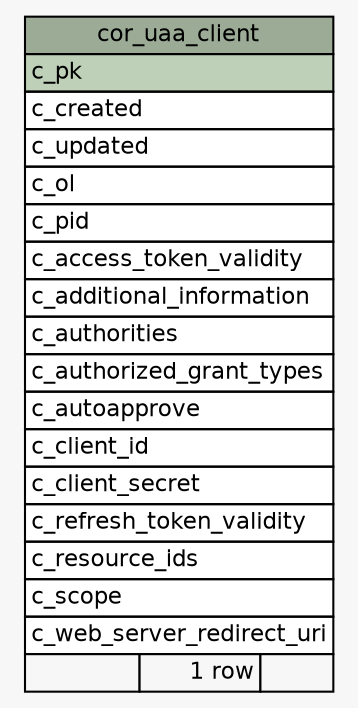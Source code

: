 // dot 2.43.0 on Linux 5.8.0-1042-azure
// SchemaSpy rev Unknown
digraph "cor_uaa_client" {
  graph [
    rankdir="RL"
    bgcolor="#f7f7f7"
    nodesep="0.18"
    ranksep="0.46"
    fontname="Helvetica"
    fontsize="11"
  ];
  node [
    fontname="Helvetica"
    fontsize="11"
    shape="plaintext"
  ];
  edge [
    arrowsize="0.8"
  ];
  "cor_uaa_client" [
    label=<
    <TABLE BORDER="0" CELLBORDER="1" CELLSPACING="0" BGCOLOR="#ffffff">
      <TR><TD COLSPAN="3" BGCOLOR="#9bab96" ALIGN="CENTER">cor_uaa_client</TD></TR>
      <TR><TD PORT="c_pk" COLSPAN="3" BGCOLOR="#bed1b8" ALIGN="LEFT">c_pk</TD></TR>
      <TR><TD PORT="c_created" COLSPAN="3" ALIGN="LEFT">c_created</TD></TR>
      <TR><TD PORT="c_updated" COLSPAN="3" ALIGN="LEFT">c_updated</TD></TR>
      <TR><TD PORT="c_ol" COLSPAN="3" ALIGN="LEFT">c_ol</TD></TR>
      <TR><TD PORT="c_pid" COLSPAN="3" ALIGN="LEFT">c_pid</TD></TR>
      <TR><TD PORT="c_access_token_validity" COLSPAN="3" ALIGN="LEFT">c_access_token_validity</TD></TR>
      <TR><TD PORT="c_additional_information" COLSPAN="3" ALIGN="LEFT">c_additional_information</TD></TR>
      <TR><TD PORT="c_authorities" COLSPAN="3" ALIGN="LEFT">c_authorities</TD></TR>
      <TR><TD PORT="c_authorized_grant_types" COLSPAN="3" ALIGN="LEFT">c_authorized_grant_types</TD></TR>
      <TR><TD PORT="c_autoapprove" COLSPAN="3" ALIGN="LEFT">c_autoapprove</TD></TR>
      <TR><TD PORT="c_client_id" COLSPAN="3" ALIGN="LEFT">c_client_id</TD></TR>
      <TR><TD PORT="c_client_secret" COLSPAN="3" ALIGN="LEFT">c_client_secret</TD></TR>
      <TR><TD PORT="c_refresh_token_validity" COLSPAN="3" ALIGN="LEFT">c_refresh_token_validity</TD></TR>
      <TR><TD PORT="c_resource_ids" COLSPAN="3" ALIGN="LEFT">c_resource_ids</TD></TR>
      <TR><TD PORT="c_scope" COLSPAN="3" ALIGN="LEFT">c_scope</TD></TR>
      <TR><TD PORT="c_web_server_redirect_uri" COLSPAN="3" ALIGN="LEFT">c_web_server_redirect_uri</TD></TR>
      <TR><TD ALIGN="LEFT" BGCOLOR="#f7f7f7">  </TD><TD ALIGN="RIGHT" BGCOLOR="#f7f7f7">1 row</TD><TD ALIGN="RIGHT" BGCOLOR="#f7f7f7">  </TD></TR>
    </TABLE>>
    URL="tables/cor_uaa_client.html"
    tooltip="cor_uaa_client"
  ];
}
